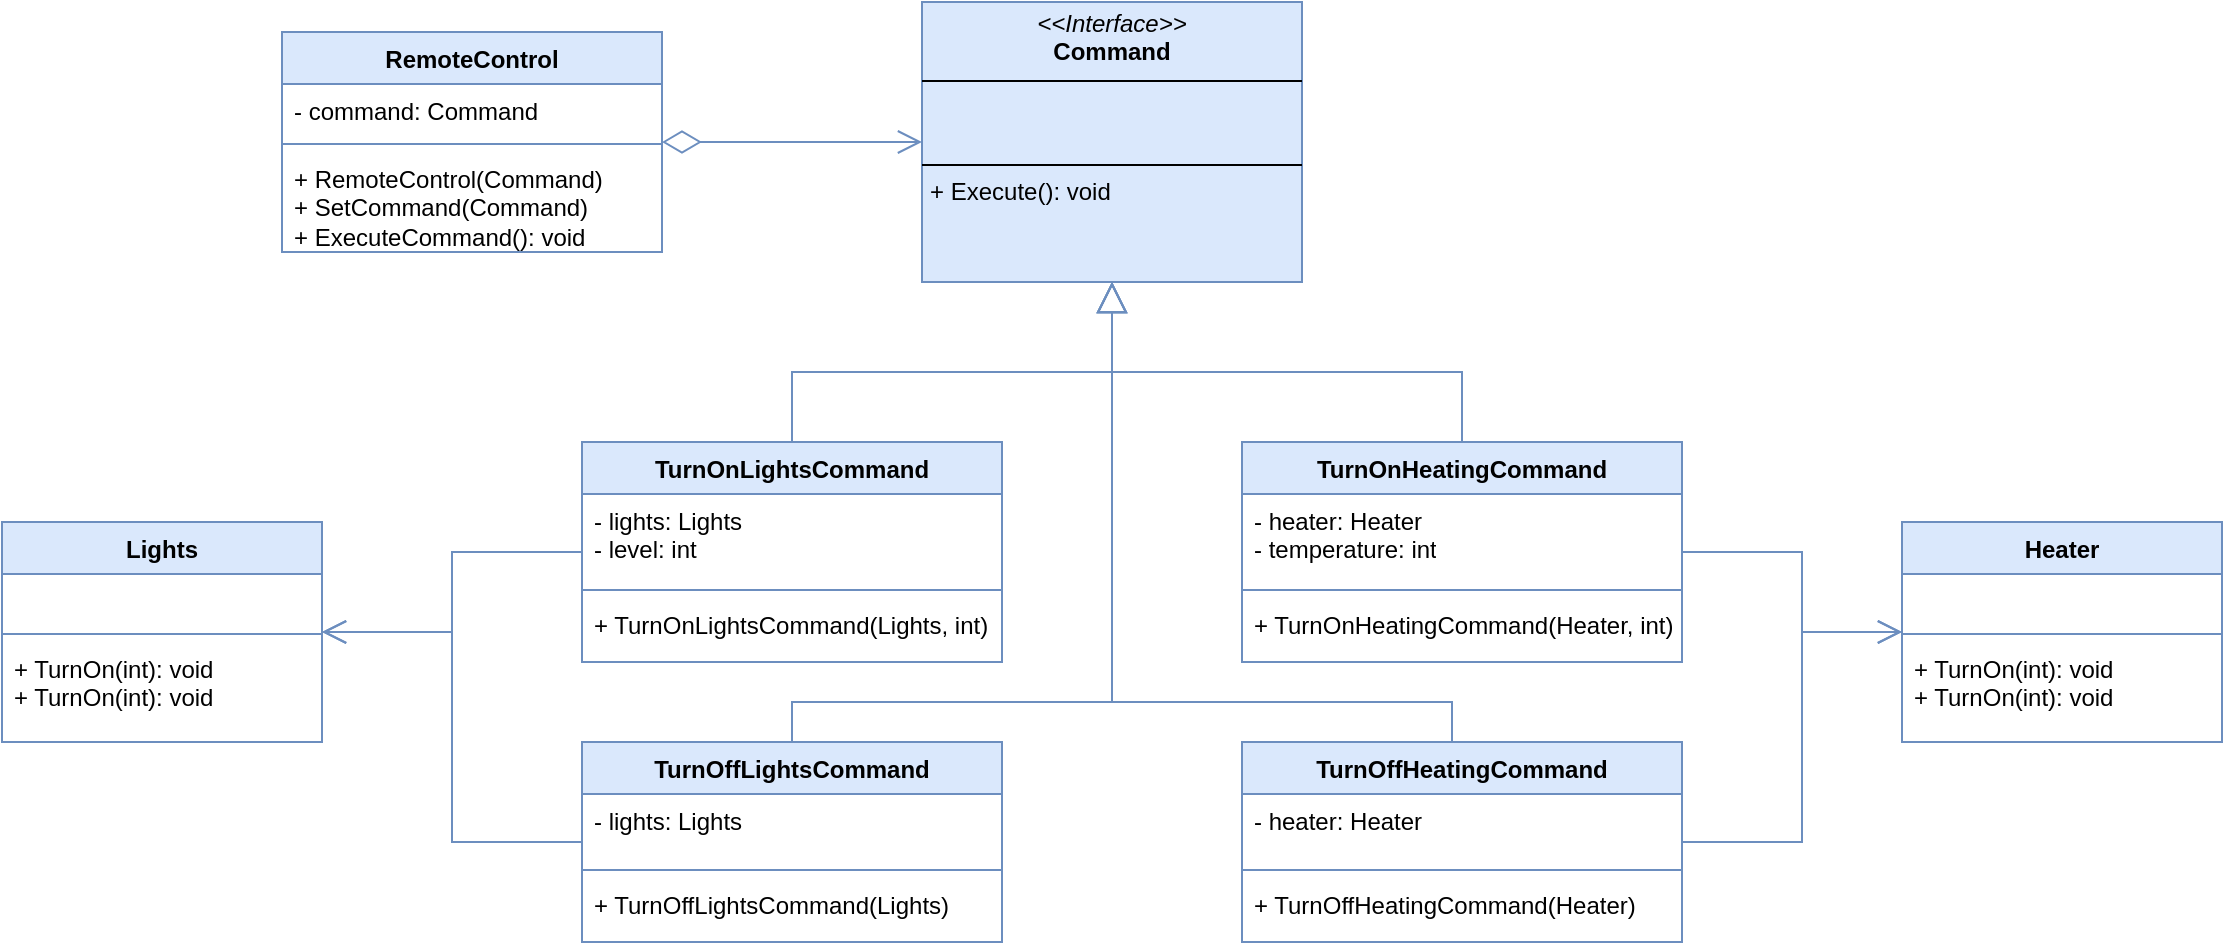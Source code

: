 <mxfile version="26.0.8">
  <diagram name="1 oldal" id="gNWC_JgdQt7O19TdcKLY">
    <mxGraphModel dx="1410" dy="309" grid="1" gridSize="10" guides="1" tooltips="1" connect="1" arrows="1" fold="1" page="1" pageScale="1" pageWidth="827" pageHeight="1169" math="0" shadow="0">
      <root>
        <mxCell id="0" />
        <mxCell id="1" parent="0" />
        <mxCell id="Ka8SgsO2Q9vJQbbeMP_T-1" value="&lt;p style=&quot;margin:0px;margin-top:4px;text-align:center;&quot;&gt;&lt;i&gt;&amp;lt;&amp;lt;Interface&amp;gt;&amp;gt;&lt;/i&gt;&lt;br&gt;&lt;b&gt;Command&lt;/b&gt;&lt;/p&gt;&lt;hr size=&quot;1&quot; style=&quot;border-style:solid;&quot;&gt;&lt;p style=&quot;margin:0px;margin-left:4px;&quot;&gt;&amp;nbsp;&lt;br&gt;&amp;nbsp;&lt;/p&gt;&lt;hr size=&quot;1&quot; style=&quot;border-style:solid;&quot;&gt;&lt;p style=&quot;margin:0px;margin-left:4px;&quot;&gt;+ Execute(): void&lt;/p&gt;&lt;p style=&quot;margin:0px;margin-left:4px;&quot;&gt;&lt;br&gt;&lt;/p&gt;" style="verticalAlign=top;align=left;overflow=fill;html=1;whiteSpace=wrap;fillColor=#dae8fc;strokeColor=#6c8ebf;" vertex="1" parent="1">
          <mxGeometry x="220" y="190" width="190" height="140" as="geometry" />
        </mxCell>
        <mxCell id="Ka8SgsO2Q9vJQbbeMP_T-2" value="Lights" style="swimlane;fontStyle=1;align=center;verticalAlign=top;childLayout=stackLayout;horizontal=1;startSize=26;horizontalStack=0;resizeParent=1;resizeParentMax=0;resizeLast=0;collapsible=1;marginBottom=0;whiteSpace=wrap;html=1;fillColor=#dae8fc;strokeColor=#6c8ebf;" vertex="1" parent="1">
          <mxGeometry x="-240" y="450" width="160" height="110" as="geometry" />
        </mxCell>
        <mxCell id="Ka8SgsO2Q9vJQbbeMP_T-3" value="&amp;nbsp;" style="text;strokeColor=none;fillColor=none;align=left;verticalAlign=top;spacingLeft=4;spacingRight=4;overflow=hidden;rotatable=0;points=[[0,0.5],[1,0.5]];portConstraint=eastwest;whiteSpace=wrap;html=1;" vertex="1" parent="Ka8SgsO2Q9vJQbbeMP_T-2">
          <mxGeometry y="26" width="160" height="26" as="geometry" />
        </mxCell>
        <mxCell id="Ka8SgsO2Q9vJQbbeMP_T-4" value="" style="line;strokeWidth=1;fillColor=none;align=left;verticalAlign=middle;spacingTop=-1;spacingLeft=3;spacingRight=3;rotatable=0;labelPosition=right;points=[];portConstraint=eastwest;strokeColor=inherit;" vertex="1" parent="Ka8SgsO2Q9vJQbbeMP_T-2">
          <mxGeometry y="52" width="160" height="8" as="geometry" />
        </mxCell>
        <mxCell id="Ka8SgsO2Q9vJQbbeMP_T-5" value="+ TurnOn(int): void&lt;div&gt;+ TurnOn(int): void&lt;/div&gt;" style="text;strokeColor=none;fillColor=none;align=left;verticalAlign=top;spacingLeft=4;spacingRight=4;overflow=hidden;rotatable=0;points=[[0,0.5],[1,0.5]];portConstraint=eastwest;whiteSpace=wrap;html=1;" vertex="1" parent="Ka8SgsO2Q9vJQbbeMP_T-2">
          <mxGeometry y="60" width="160" height="50" as="geometry" />
        </mxCell>
        <mxCell id="Ka8SgsO2Q9vJQbbeMP_T-10" style="edgeStyle=orthogonalEdgeStyle;rounded=0;orthogonalLoop=1;jettySize=auto;html=1;endArrow=open;endFill=0;endSize=10;fillColor=#dae8fc;strokeColor=#6c8ebf;startArrow=diamondThin;startFill=0;targetPerimeterSpacing=0;startSize=17;" edge="1" parent="1" source="Ka8SgsO2Q9vJQbbeMP_T-6" target="Ka8SgsO2Q9vJQbbeMP_T-1">
          <mxGeometry relative="1" as="geometry" />
        </mxCell>
        <mxCell id="Ka8SgsO2Q9vJQbbeMP_T-6" value="RemoteControl" style="swimlane;fontStyle=1;align=center;verticalAlign=top;childLayout=stackLayout;horizontal=1;startSize=26;horizontalStack=0;resizeParent=1;resizeParentMax=0;resizeLast=0;collapsible=1;marginBottom=0;whiteSpace=wrap;html=1;fillColor=#dae8fc;strokeColor=#6c8ebf;" vertex="1" parent="1">
          <mxGeometry x="-100" y="205" width="190" height="110" as="geometry" />
        </mxCell>
        <mxCell id="Ka8SgsO2Q9vJQbbeMP_T-7" value="- command: Command" style="text;strokeColor=none;fillColor=none;align=left;verticalAlign=top;spacingLeft=4;spacingRight=4;overflow=hidden;rotatable=0;points=[[0,0.5],[1,0.5]];portConstraint=eastwest;whiteSpace=wrap;html=1;" vertex="1" parent="Ka8SgsO2Q9vJQbbeMP_T-6">
          <mxGeometry y="26" width="190" height="26" as="geometry" />
        </mxCell>
        <mxCell id="Ka8SgsO2Q9vJQbbeMP_T-8" value="" style="line;strokeWidth=1;fillColor=none;align=left;verticalAlign=middle;spacingTop=-1;spacingLeft=3;spacingRight=3;rotatable=0;labelPosition=right;points=[];portConstraint=eastwest;strokeColor=inherit;" vertex="1" parent="Ka8SgsO2Q9vJQbbeMP_T-6">
          <mxGeometry y="52" width="190" height="8" as="geometry" />
        </mxCell>
        <mxCell id="Ka8SgsO2Q9vJQbbeMP_T-9" value="+ RemoteControl(Command)&lt;div&gt;+ SetCommand(Command)&lt;/div&gt;&lt;div&gt;+ ExecuteCommand(): void&lt;/div&gt;" style="text;strokeColor=none;fillColor=none;align=left;verticalAlign=top;spacingLeft=4;spacingRight=4;overflow=hidden;rotatable=0;points=[[0,0.5],[1,0.5]];portConstraint=eastwest;whiteSpace=wrap;html=1;" vertex="1" parent="Ka8SgsO2Q9vJQbbeMP_T-6">
          <mxGeometry y="60" width="190" height="50" as="geometry" />
        </mxCell>
        <mxCell id="Ka8SgsO2Q9vJQbbeMP_T-11" value="TurnOnLightsCommand" style="swimlane;fontStyle=1;align=center;verticalAlign=top;childLayout=stackLayout;horizontal=1;startSize=26;horizontalStack=0;resizeParent=1;resizeParentMax=0;resizeLast=0;collapsible=1;marginBottom=0;whiteSpace=wrap;html=1;fillColor=#dae8fc;strokeColor=#6c8ebf;" vertex="1" parent="1">
          <mxGeometry x="50" y="410" width="210" height="110" as="geometry" />
        </mxCell>
        <mxCell id="Ka8SgsO2Q9vJQbbeMP_T-12" value="- lights: Lights&lt;div&gt;- level: int&lt;/div&gt;" style="text;strokeColor=none;fillColor=none;align=left;verticalAlign=top;spacingLeft=4;spacingRight=4;overflow=hidden;rotatable=0;points=[[0,0.5],[1,0.5]];portConstraint=eastwest;whiteSpace=wrap;html=1;" vertex="1" parent="Ka8SgsO2Q9vJQbbeMP_T-11">
          <mxGeometry y="26" width="210" height="44" as="geometry" />
        </mxCell>
        <mxCell id="Ka8SgsO2Q9vJQbbeMP_T-13" value="" style="line;strokeWidth=1;fillColor=none;align=left;verticalAlign=middle;spacingTop=-1;spacingLeft=3;spacingRight=3;rotatable=0;labelPosition=right;points=[];portConstraint=eastwest;strokeColor=inherit;" vertex="1" parent="Ka8SgsO2Q9vJQbbeMP_T-11">
          <mxGeometry y="70" width="210" height="8" as="geometry" />
        </mxCell>
        <mxCell id="Ka8SgsO2Q9vJQbbeMP_T-14" value="+ TurnOnLightsCommand(Lights, int)" style="text;strokeColor=none;fillColor=none;align=left;verticalAlign=top;spacingLeft=4;spacingRight=4;overflow=hidden;rotatable=0;points=[[0,0.5],[1,0.5]];portConstraint=eastwest;whiteSpace=wrap;html=1;" vertex="1" parent="Ka8SgsO2Q9vJQbbeMP_T-11">
          <mxGeometry y="78" width="210" height="32" as="geometry" />
        </mxCell>
        <mxCell id="Ka8SgsO2Q9vJQbbeMP_T-15" value="TurnOffLightsCommand" style="swimlane;fontStyle=1;align=center;verticalAlign=top;childLayout=stackLayout;horizontal=1;startSize=26;horizontalStack=0;resizeParent=1;resizeParentMax=0;resizeLast=0;collapsible=1;marginBottom=0;whiteSpace=wrap;html=1;fillColor=#dae8fc;strokeColor=#6c8ebf;" vertex="1" parent="1">
          <mxGeometry x="50" y="560" width="210" height="100" as="geometry" />
        </mxCell>
        <mxCell id="Ka8SgsO2Q9vJQbbeMP_T-16" value="- lights: Lights" style="text;strokeColor=none;fillColor=none;align=left;verticalAlign=top;spacingLeft=4;spacingRight=4;overflow=hidden;rotatable=0;points=[[0,0.5],[1,0.5]];portConstraint=eastwest;whiteSpace=wrap;html=1;" vertex="1" parent="Ka8SgsO2Q9vJQbbeMP_T-15">
          <mxGeometry y="26" width="210" height="34" as="geometry" />
        </mxCell>
        <mxCell id="Ka8SgsO2Q9vJQbbeMP_T-17" value="" style="line;strokeWidth=1;fillColor=none;align=left;verticalAlign=middle;spacingTop=-1;spacingLeft=3;spacingRight=3;rotatable=0;labelPosition=right;points=[];portConstraint=eastwest;strokeColor=inherit;" vertex="1" parent="Ka8SgsO2Q9vJQbbeMP_T-15">
          <mxGeometry y="60" width="210" height="8" as="geometry" />
        </mxCell>
        <mxCell id="Ka8SgsO2Q9vJQbbeMP_T-18" value="+ TurnOffLightsCommand(Lights)" style="text;strokeColor=none;fillColor=none;align=left;verticalAlign=top;spacingLeft=4;spacingRight=4;overflow=hidden;rotatable=0;points=[[0,0.5],[1,0.5]];portConstraint=eastwest;whiteSpace=wrap;html=1;" vertex="1" parent="Ka8SgsO2Q9vJQbbeMP_T-15">
          <mxGeometry y="68" width="210" height="32" as="geometry" />
        </mxCell>
        <mxCell id="Ka8SgsO2Q9vJQbbeMP_T-19" value="TurnOnHeatingCommand" style="swimlane;fontStyle=1;align=center;verticalAlign=top;childLayout=stackLayout;horizontal=1;startSize=26;horizontalStack=0;resizeParent=1;resizeParentMax=0;resizeLast=0;collapsible=1;marginBottom=0;whiteSpace=wrap;html=1;fillColor=#dae8fc;strokeColor=#6c8ebf;" vertex="1" parent="1">
          <mxGeometry x="380" y="410" width="220" height="110" as="geometry" />
        </mxCell>
        <mxCell id="Ka8SgsO2Q9vJQbbeMP_T-20" value="- heater: Heater&lt;div&gt;- temperature: int&lt;/div&gt;" style="text;strokeColor=none;fillColor=none;align=left;verticalAlign=top;spacingLeft=4;spacingRight=4;overflow=hidden;rotatable=0;points=[[0,0.5],[1,0.5]];portConstraint=eastwest;whiteSpace=wrap;html=1;" vertex="1" parent="Ka8SgsO2Q9vJQbbeMP_T-19">
          <mxGeometry y="26" width="220" height="44" as="geometry" />
        </mxCell>
        <mxCell id="Ka8SgsO2Q9vJQbbeMP_T-21" value="" style="line;strokeWidth=1;fillColor=none;align=left;verticalAlign=middle;spacingTop=-1;spacingLeft=3;spacingRight=3;rotatable=0;labelPosition=right;points=[];portConstraint=eastwest;strokeColor=inherit;" vertex="1" parent="Ka8SgsO2Q9vJQbbeMP_T-19">
          <mxGeometry y="70" width="220" height="8" as="geometry" />
        </mxCell>
        <mxCell id="Ka8SgsO2Q9vJQbbeMP_T-22" value="+ TurnOnHeatingCommand(Heater, int)" style="text;strokeColor=none;fillColor=none;align=left;verticalAlign=top;spacingLeft=4;spacingRight=4;overflow=hidden;rotatable=0;points=[[0,0.5],[1,0.5]];portConstraint=eastwest;whiteSpace=wrap;html=1;" vertex="1" parent="Ka8SgsO2Q9vJQbbeMP_T-19">
          <mxGeometry y="78" width="220" height="32" as="geometry" />
        </mxCell>
        <mxCell id="Ka8SgsO2Q9vJQbbeMP_T-23" value="TurnOffHeatingCommand" style="swimlane;fontStyle=1;align=center;verticalAlign=top;childLayout=stackLayout;horizontal=1;startSize=26;horizontalStack=0;resizeParent=1;resizeParentMax=0;resizeLast=0;collapsible=1;marginBottom=0;whiteSpace=wrap;html=1;fillColor=#dae8fc;strokeColor=#6c8ebf;" vertex="1" parent="1">
          <mxGeometry x="380" y="560" width="220" height="100" as="geometry" />
        </mxCell>
        <mxCell id="Ka8SgsO2Q9vJQbbeMP_T-24" value="- heater: Heater" style="text;strokeColor=none;fillColor=none;align=left;verticalAlign=top;spacingLeft=4;spacingRight=4;overflow=hidden;rotatable=0;points=[[0,0.5],[1,0.5]];portConstraint=eastwest;whiteSpace=wrap;html=1;" vertex="1" parent="Ka8SgsO2Q9vJQbbeMP_T-23">
          <mxGeometry y="26" width="220" height="34" as="geometry" />
        </mxCell>
        <mxCell id="Ka8SgsO2Q9vJQbbeMP_T-25" value="" style="line;strokeWidth=1;fillColor=none;align=left;verticalAlign=middle;spacingTop=-1;spacingLeft=3;spacingRight=3;rotatable=0;labelPosition=right;points=[];portConstraint=eastwest;strokeColor=inherit;" vertex="1" parent="Ka8SgsO2Q9vJQbbeMP_T-23">
          <mxGeometry y="60" width="220" height="8" as="geometry" />
        </mxCell>
        <mxCell id="Ka8SgsO2Q9vJQbbeMP_T-26" value="+ TurnOffHeatingCommand(Heater)" style="text;strokeColor=none;fillColor=none;align=left;verticalAlign=top;spacingLeft=4;spacingRight=4;overflow=hidden;rotatable=0;points=[[0,0.5],[1,0.5]];portConstraint=eastwest;whiteSpace=wrap;html=1;" vertex="1" parent="Ka8SgsO2Q9vJQbbeMP_T-23">
          <mxGeometry y="68" width="220" height="32" as="geometry" />
        </mxCell>
        <mxCell id="Ka8SgsO2Q9vJQbbeMP_T-27" style="edgeStyle=orthogonalEdgeStyle;rounded=0;orthogonalLoop=1;jettySize=auto;html=1;endArrow=block;endFill=0;endSize=13;fillColor=#dae8fc;strokeColor=#6c8ebf;startArrow=none;startFill=0;targetPerimeterSpacing=0;startSize=17;" edge="1" parent="1" source="Ka8SgsO2Q9vJQbbeMP_T-11" target="Ka8SgsO2Q9vJQbbeMP_T-1">
          <mxGeometry relative="1" as="geometry">
            <mxPoint x="100" y="270" as="sourcePoint" />
            <mxPoint x="230" y="270" as="targetPoint" />
          </mxGeometry>
        </mxCell>
        <mxCell id="Ka8SgsO2Q9vJQbbeMP_T-29" value="&lt;span style=&quot;color: rgba(0, 0, 0, 0); font-family: monospace; font-size: 0px; text-align: start; background-color: rgb(251, 251, 251);&quot;&gt;%3CmxGraphModel%3E%3Croot%3E%3CmxCell%20id%3D%220%22%2F%3E%3CmxCell%20id%3D%221%22%20parent%3D%220%22%2F%3E%3CmxCell%20id%3D%222%22%20style%3D%22edgeStyle%3DorthogonalEdgeStyle%3Brounded%3D0%3BorthogonalLoop%3D1%3BjettySize%3Dauto%3Bhtml%3D1%3BendArrow%3Dblock%3BendFill%3D0%3BendSize%3D13%3BfillColor%3D%23dae8fc%3BstrokeColor%3D%236c8ebf%3BstartArrow%3Dnone%3BstartFill%3D0%3BtargetPerimeterSpacing%3D0%3BstartSize%3D17%3B%22%20edge%3D%221%22%20parent%3D%221%22%3E%3CmxGeometry%20relative%3D%221%22%20as%3D%22geometry%22%3E%3CmxPoint%20x%3D%22155%22%20y%3D%22410%22%20as%3D%22sourcePoint%22%2F%3E%3CmxPoint%20x%3D%22315%22%20y%3D%22330%22%20as%3D%22targetPoint%22%2F%3E%3C%2FmxGeometry%3E%3C%2FmxCell%3E%3C%2Froot%3E%3C%2FmxGraphModel%3E&lt;/span&gt;" style="edgeLabel;html=1;align=center;verticalAlign=middle;resizable=0;points=[];" vertex="1" connectable="0" parent="Ka8SgsO2Q9vJQbbeMP_T-27">
          <mxGeometry x="0.203" y="-3" relative="1" as="geometry">
            <mxPoint as="offset" />
          </mxGeometry>
        </mxCell>
        <mxCell id="Ka8SgsO2Q9vJQbbeMP_T-28" style="edgeStyle=orthogonalEdgeStyle;rounded=0;orthogonalLoop=1;jettySize=auto;html=1;endArrow=block;endFill=0;endSize=13;fillColor=#dae8fc;strokeColor=#6c8ebf;startArrow=none;startFill=0;targetPerimeterSpacing=0;startSize=17;" edge="1" parent="1" source="Ka8SgsO2Q9vJQbbeMP_T-19" target="Ka8SgsO2Q9vJQbbeMP_T-1">
          <mxGeometry relative="1" as="geometry">
            <mxPoint x="165" y="420" as="sourcePoint" />
            <mxPoint x="325" y="340" as="targetPoint" />
          </mxGeometry>
        </mxCell>
        <mxCell id="Ka8SgsO2Q9vJQbbeMP_T-30" style="edgeStyle=orthogonalEdgeStyle;rounded=0;orthogonalLoop=1;jettySize=auto;html=1;endArrow=block;endFill=0;endSize=13;fillColor=#dae8fc;strokeColor=#6c8ebf;startArrow=none;startFill=0;targetPerimeterSpacing=0;startSize=17;" edge="1" parent="1" source="Ka8SgsO2Q9vJQbbeMP_T-15" target="Ka8SgsO2Q9vJQbbeMP_T-1">
          <mxGeometry relative="1" as="geometry">
            <mxPoint x="175" y="430" as="sourcePoint" />
            <mxPoint x="335" y="350" as="targetPoint" />
            <Array as="points">
              <mxPoint x="155" y="540" />
              <mxPoint x="315" y="540" />
            </Array>
          </mxGeometry>
        </mxCell>
        <mxCell id="Ka8SgsO2Q9vJQbbeMP_T-31" style="edgeStyle=orthogonalEdgeStyle;rounded=0;orthogonalLoop=1;jettySize=auto;html=1;endArrow=block;endFill=0;endSize=13;fillColor=#dae8fc;strokeColor=#6c8ebf;startArrow=none;startFill=0;targetPerimeterSpacing=0;startSize=17;" edge="1" parent="1" source="Ka8SgsO2Q9vJQbbeMP_T-23" target="Ka8SgsO2Q9vJQbbeMP_T-1">
          <mxGeometry relative="1" as="geometry">
            <mxPoint x="185" y="440" as="sourcePoint" />
            <mxPoint x="345" y="360" as="targetPoint" />
            <Array as="points">
              <mxPoint x="485" y="540" />
              <mxPoint x="315" y="540" />
            </Array>
          </mxGeometry>
        </mxCell>
        <mxCell id="Ka8SgsO2Q9vJQbbeMP_T-37" style="edgeStyle=orthogonalEdgeStyle;rounded=0;orthogonalLoop=1;jettySize=auto;html=1;endArrow=open;endFill=0;endSize=10;fillColor=#dae8fc;strokeColor=#6c8ebf;startArrow=none;startFill=0;targetPerimeterSpacing=0;startSize=17;" edge="1" parent="1" source="Ka8SgsO2Q9vJQbbeMP_T-11" target="Ka8SgsO2Q9vJQbbeMP_T-2">
          <mxGeometry relative="1" as="geometry">
            <mxPoint x="100" y="270" as="sourcePoint" />
            <mxPoint x="230" y="270" as="targetPoint" />
          </mxGeometry>
        </mxCell>
        <mxCell id="Ka8SgsO2Q9vJQbbeMP_T-38" style="edgeStyle=orthogonalEdgeStyle;rounded=0;orthogonalLoop=1;jettySize=auto;html=1;endArrow=open;endFill=0;endSize=10;fillColor=#dae8fc;strokeColor=#6c8ebf;startArrow=none;startFill=0;targetPerimeterSpacing=0;startSize=17;" edge="1" parent="1" source="Ka8SgsO2Q9vJQbbeMP_T-15" target="Ka8SgsO2Q9vJQbbeMP_T-2">
          <mxGeometry relative="1" as="geometry">
            <mxPoint x="60" y="475" as="sourcePoint" />
            <mxPoint x="-70" y="515" as="targetPoint" />
          </mxGeometry>
        </mxCell>
        <mxCell id="Ka8SgsO2Q9vJQbbeMP_T-39" style="edgeStyle=orthogonalEdgeStyle;rounded=0;orthogonalLoop=1;jettySize=auto;html=1;endArrow=open;endFill=0;endSize=10;fillColor=#dae8fc;strokeColor=#6c8ebf;startArrow=none;startFill=0;targetPerimeterSpacing=0;startSize=17;" edge="1" parent="1" source="Ka8SgsO2Q9vJQbbeMP_T-19" target="Ka8SgsO2Q9vJQbbeMP_T-40">
          <mxGeometry relative="1" as="geometry">
            <mxPoint x="760" y="480" as="sourcePoint" />
            <mxPoint x="630" y="520" as="targetPoint" />
            <Array as="points">
              <mxPoint x="660" y="465" />
              <mxPoint x="660" y="505" />
            </Array>
          </mxGeometry>
        </mxCell>
        <mxCell id="Ka8SgsO2Q9vJQbbeMP_T-40" value="Heater" style="swimlane;fontStyle=1;align=center;verticalAlign=top;childLayout=stackLayout;horizontal=1;startSize=26;horizontalStack=0;resizeParent=1;resizeParentMax=0;resizeLast=0;collapsible=1;marginBottom=0;whiteSpace=wrap;html=1;fillColor=#dae8fc;strokeColor=#6c8ebf;" vertex="1" parent="1">
          <mxGeometry x="710" y="450" width="160" height="110" as="geometry" />
        </mxCell>
        <mxCell id="Ka8SgsO2Q9vJQbbeMP_T-41" value="&amp;nbsp;" style="text;strokeColor=none;fillColor=none;align=left;verticalAlign=top;spacingLeft=4;spacingRight=4;overflow=hidden;rotatable=0;points=[[0,0.5],[1,0.5]];portConstraint=eastwest;whiteSpace=wrap;html=1;" vertex="1" parent="Ka8SgsO2Q9vJQbbeMP_T-40">
          <mxGeometry y="26" width="160" height="26" as="geometry" />
        </mxCell>
        <mxCell id="Ka8SgsO2Q9vJQbbeMP_T-42" value="" style="line;strokeWidth=1;fillColor=none;align=left;verticalAlign=middle;spacingTop=-1;spacingLeft=3;spacingRight=3;rotatable=0;labelPosition=right;points=[];portConstraint=eastwest;strokeColor=inherit;" vertex="1" parent="Ka8SgsO2Q9vJQbbeMP_T-40">
          <mxGeometry y="52" width="160" height="8" as="geometry" />
        </mxCell>
        <mxCell id="Ka8SgsO2Q9vJQbbeMP_T-43" value="+ TurnOn(int): void&lt;div&gt;+ TurnOn(int): void&lt;/div&gt;" style="text;strokeColor=none;fillColor=none;align=left;verticalAlign=top;spacingLeft=4;spacingRight=4;overflow=hidden;rotatable=0;points=[[0,0.5],[1,0.5]];portConstraint=eastwest;whiteSpace=wrap;html=1;" vertex="1" parent="Ka8SgsO2Q9vJQbbeMP_T-40">
          <mxGeometry y="60" width="160" height="50" as="geometry" />
        </mxCell>
        <mxCell id="Ka8SgsO2Q9vJQbbeMP_T-44" style="edgeStyle=orthogonalEdgeStyle;rounded=0;orthogonalLoop=1;jettySize=auto;html=1;endArrow=open;endFill=0;endSize=10;fillColor=#dae8fc;strokeColor=#6c8ebf;startArrow=none;startFill=0;targetPerimeterSpacing=0;startSize=17;" edge="1" parent="1" source="Ka8SgsO2Q9vJQbbeMP_T-23" target="Ka8SgsO2Q9vJQbbeMP_T-40">
          <mxGeometry relative="1" as="geometry">
            <mxPoint x="610" y="475" as="sourcePoint" />
            <mxPoint x="700" y="515" as="targetPoint" />
            <Array as="points">
              <mxPoint x="660" y="610" />
              <mxPoint x="660" y="505" />
            </Array>
          </mxGeometry>
        </mxCell>
      </root>
    </mxGraphModel>
  </diagram>
</mxfile>

